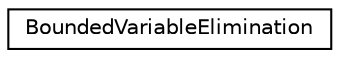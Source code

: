digraph "Graphical Class Hierarchy"
{
 // LATEX_PDF_SIZE
  edge [fontname="Helvetica",fontsize="10",labelfontname="Helvetica",labelfontsize="10"];
  node [fontname="Helvetica",fontsize="10",shape=record];
  rankdir="LR";
  Node0 [label="BoundedVariableElimination",height=0.2,width=0.4,color="black", fillcolor="white", style="filled",URL="$classoperations__research_1_1sat_1_1_bounded_variable_elimination.html",tooltip=" "];
}
